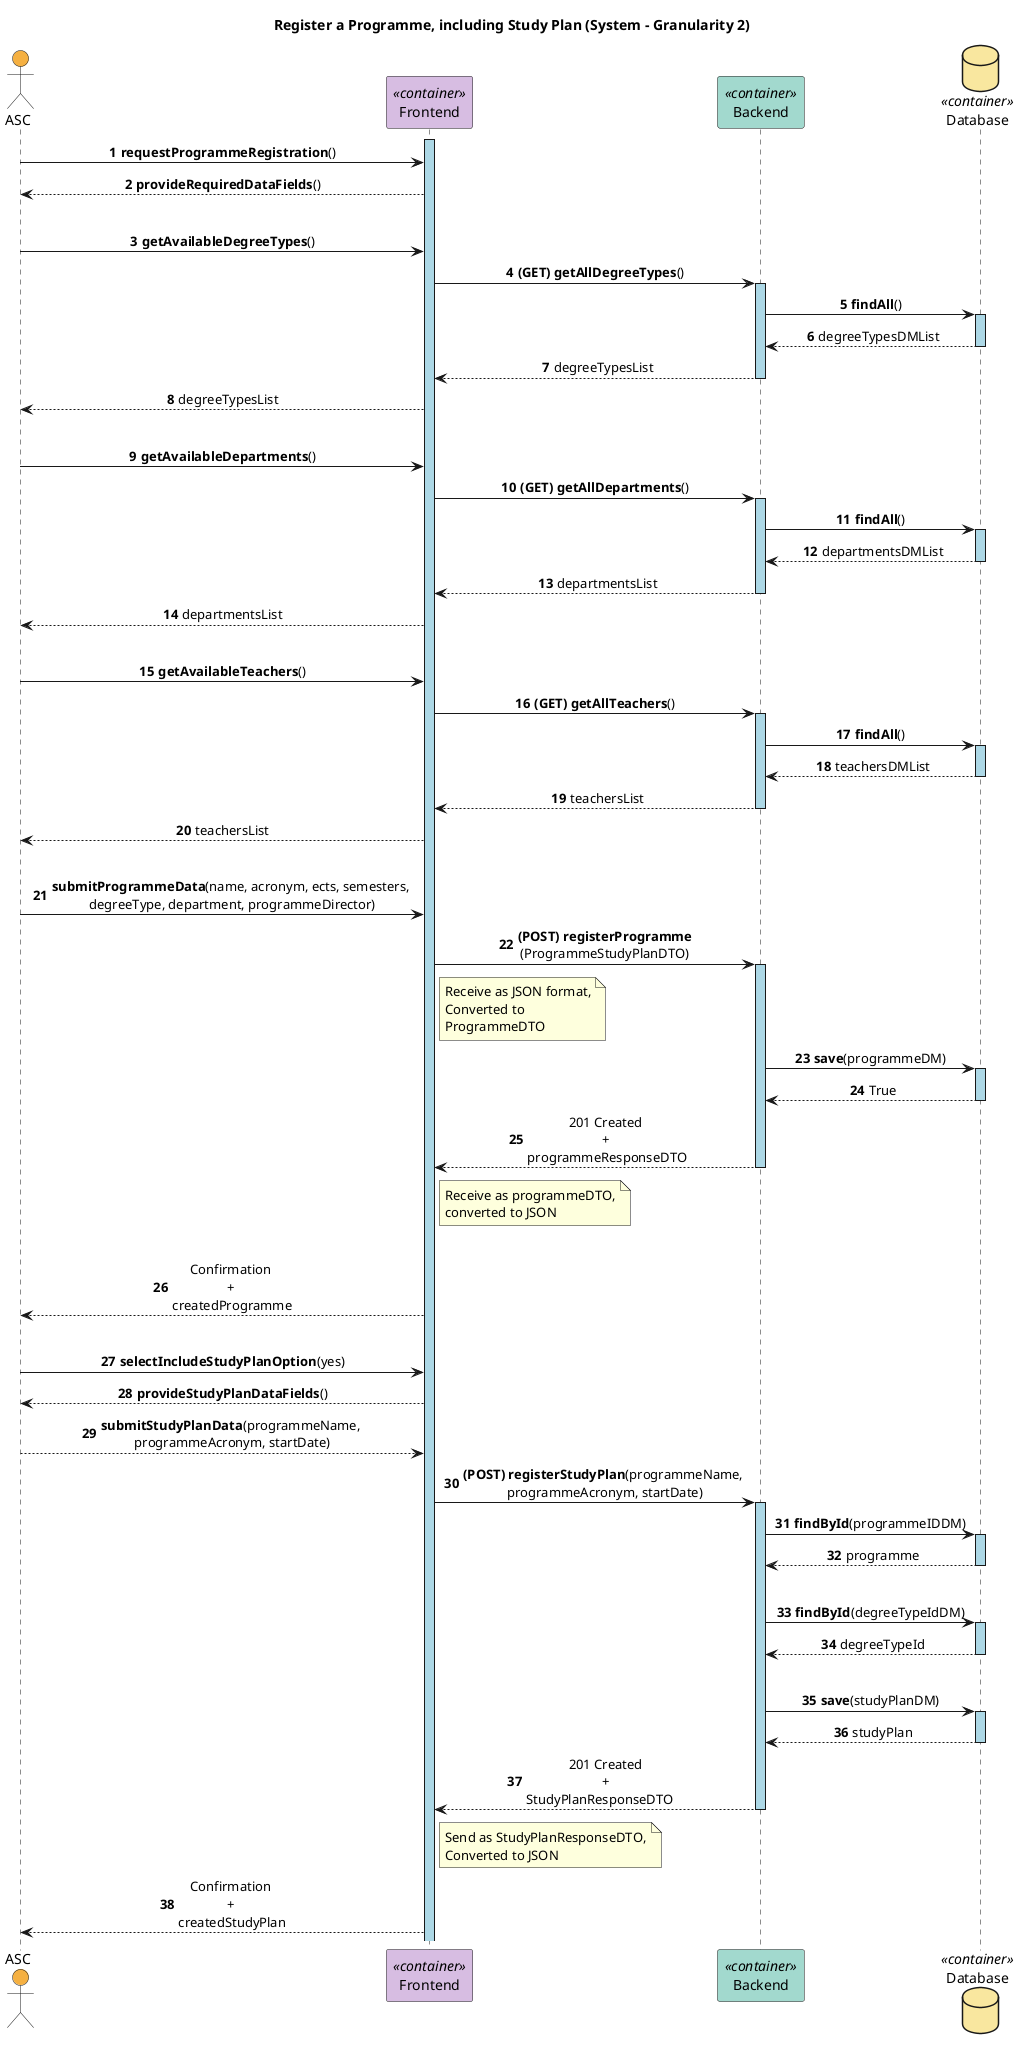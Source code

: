 @startuml
title Register a Programme, including Study Plan (System - Granularity 2)
skinparam sequenceLifeLineBackgroundColor lightblue
skinparam sequenceMessageAlign center
autonumber

actor ASC #F5B041
participant Frontend <<container>> #D7BDE2
participant Backend <<container>> #A2D9CE
database Database <<container>> #F9E79F

activate Frontend
ASC -> Frontend: **requestProgrammeRegistration**()
Frontend --> ASC: **provideRequiredDataFields**()
|||
ASC -> Frontend: **getAvailableDegreeTypes**()
Frontend -> Backend: **(GET) getAllDegreeTypes**()
activate Backend
Backend -> Database: **findAll**()
activate Database
Database --> Backend: degreeTypesDMList
deactivate Database
Backend --> Frontend: degreeTypesList
deactivate Backend
Frontend --> ASC: degreeTypesList
|||
ASC -> Frontend: **getAvailableDepartments**()
Frontend -> Backend: **(GET) getAllDepartments**()
activate Backend
Backend -> Database: **findAll**()
activate Database
Database --> Backend: departmentsDMList
deactivate Database
Backend --> Frontend: departmentsList
deactivate Backend
Frontend --> ASC: departmentsList
|||
ASC -> Frontend: **getAvailableTeachers**()
Frontend -> Backend: **(GET) getAllTeachers**()
activate Backend
Backend -> Database: **findAll**()
activate Database
Database --> Backend: teachersDMList
deactivate Database
Backend --> Frontend: teachersList
deactivate Backend
Frontend --> ASC: teachersList
|||
ASC -> Frontend: **submitProgrammeData**(name, acronym, ects, semesters, \ndegreeType, department, programmeDirector)
Frontend -> Backend: **(POST) registerProgramme**\n(ProgrammeStudyPlanDTO)
activate Backend
note right Frontend
  Receive as JSON format,
  Converted to
  ProgrammeDTO
end note

Backend -> Database: **save**(programmeDM)
activate Database
Database --> Backend: True
deactivate Database
Backend --> Frontend: 201 Created \n+ \nprogrammeResponseDTO
deactivate Backend
note right Frontend
  Receive as programmeDTO,
  converted to JSON
end note
|||
Frontend --> ASC: Confirmation \n+ \ncreatedProgramme
|||
ASC -> Frontend: **selectIncludeStudyPlanOption**(yes)
Frontend --> ASC: **provideStudyPlanDataFields**()
ASC --> Frontend: **submitStudyPlanData**(programmeName, \nprogrammeAcronym, startDate)

Frontend -> Backend++: **(POST) registerStudyPlan**(programmeName, \nprogrammeAcronym, startDate)
Backend -> Database++: **findById**(programmeIDDM)
Database --> Backend--: programme
|||
Backend -> Database: **findById**(degreeTypeIdDM)
activate Database
Backend <-- Database: degreeTypeId
deactivate Database
|||
Backend -> Database: **save**(studyPlanDM)
activate Database
Database --> Backend: studyPlan
deactivate Database

Backend --> Frontend: 201 Created \n+ \nStudyPlanResponseDTO\t
deactivate Backend
note right Frontend
  Send as StudyPlanResponseDTO,
  Converted to JSON
end note

Frontend --> ASC: Confirmation \n+ \ncreatedStudyPlan
@enduml